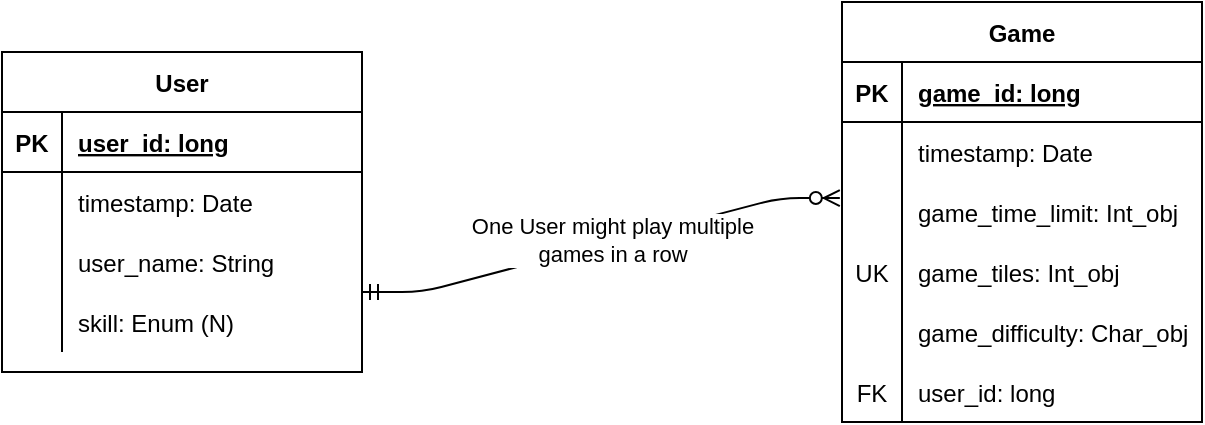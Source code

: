 <mxfile version="14.6.13" type="device"><diagram id="70VDa7oGke_MJfD-1_xo" name="Page-1"><mxGraphModel dx="868" dy="510" grid="1" gridSize="10" guides="1" tooltips="1" connect="1" arrows="1" fold="1" page="1" pageScale="1" pageWidth="850" pageHeight="1100" math="0" shadow="0"><root><mxCell id="0"/><mxCell id="1" parent="0"/><mxCell id="FwAvgV-Urs3Dg-ANaa96-1" value="User" style="shape=table;startSize=30;container=1;collapsible=1;childLayout=tableLayout;fixedRows=1;rowLines=0;fontStyle=1;align=center;resizeLast=1;" vertex="1" parent="1"><mxGeometry x="40" y="90" width="180" height="160" as="geometry"/></mxCell><mxCell id="FwAvgV-Urs3Dg-ANaa96-2" value="" style="shape=partialRectangle;collapsible=0;dropTarget=0;pointerEvents=0;fillColor=none;top=0;left=0;bottom=1;right=0;points=[[0,0.5],[1,0.5]];portConstraint=eastwest;" vertex="1" parent="FwAvgV-Urs3Dg-ANaa96-1"><mxGeometry y="30" width="180" height="30" as="geometry"/></mxCell><mxCell id="FwAvgV-Urs3Dg-ANaa96-3" value="PK" style="shape=partialRectangle;connectable=0;fillColor=none;top=0;left=0;bottom=0;right=0;fontStyle=1;overflow=hidden;" vertex="1" parent="FwAvgV-Urs3Dg-ANaa96-2"><mxGeometry width="30" height="30" as="geometry"/></mxCell><mxCell id="FwAvgV-Urs3Dg-ANaa96-4" value="user_id: long" style="shape=partialRectangle;connectable=0;fillColor=none;top=0;left=0;bottom=0;right=0;align=left;spacingLeft=6;fontStyle=5;overflow=hidden;" vertex="1" parent="FwAvgV-Urs3Dg-ANaa96-2"><mxGeometry x="30" width="150" height="30" as="geometry"/></mxCell><mxCell id="FwAvgV-Urs3Dg-ANaa96-5" value="" style="shape=partialRectangle;collapsible=0;dropTarget=0;pointerEvents=0;fillColor=none;top=0;left=0;bottom=0;right=0;points=[[0,0.5],[1,0.5]];portConstraint=eastwest;" vertex="1" parent="FwAvgV-Urs3Dg-ANaa96-1"><mxGeometry y="60" width="180" height="30" as="geometry"/></mxCell><mxCell id="FwAvgV-Urs3Dg-ANaa96-6" value="" style="shape=partialRectangle;connectable=0;fillColor=none;top=0;left=0;bottom=0;right=0;editable=1;overflow=hidden;" vertex="1" parent="FwAvgV-Urs3Dg-ANaa96-5"><mxGeometry width="30" height="30" as="geometry"/></mxCell><mxCell id="FwAvgV-Urs3Dg-ANaa96-7" value="timestamp: Date" style="shape=partialRectangle;connectable=0;fillColor=none;top=0;left=0;bottom=0;right=0;align=left;spacingLeft=6;overflow=hidden;" vertex="1" parent="FwAvgV-Urs3Dg-ANaa96-5"><mxGeometry x="30" width="150" height="30" as="geometry"/></mxCell><mxCell id="FwAvgV-Urs3Dg-ANaa96-8" value="" style="shape=partialRectangle;collapsible=0;dropTarget=0;pointerEvents=0;fillColor=none;top=0;left=0;bottom=0;right=0;points=[[0,0.5],[1,0.5]];portConstraint=eastwest;" vertex="1" parent="FwAvgV-Urs3Dg-ANaa96-1"><mxGeometry y="90" width="180" height="30" as="geometry"/></mxCell><mxCell id="FwAvgV-Urs3Dg-ANaa96-9" value="" style="shape=partialRectangle;connectable=0;fillColor=none;top=0;left=0;bottom=0;right=0;editable=1;overflow=hidden;" vertex="1" parent="FwAvgV-Urs3Dg-ANaa96-8"><mxGeometry width="30" height="30" as="geometry"/></mxCell><mxCell id="FwAvgV-Urs3Dg-ANaa96-10" value="user_name: String" style="shape=partialRectangle;connectable=0;fillColor=none;top=0;left=0;bottom=0;right=0;align=left;spacingLeft=6;overflow=hidden;" vertex="1" parent="FwAvgV-Urs3Dg-ANaa96-8"><mxGeometry x="30" width="150" height="30" as="geometry"/></mxCell><mxCell id="FwAvgV-Urs3Dg-ANaa96-11" value="" style="shape=partialRectangle;collapsible=0;dropTarget=0;pointerEvents=0;fillColor=none;top=0;left=0;bottom=0;right=0;points=[[0,0.5],[1,0.5]];portConstraint=eastwest;" vertex="1" parent="FwAvgV-Urs3Dg-ANaa96-1"><mxGeometry y="120" width="180" height="30" as="geometry"/></mxCell><mxCell id="FwAvgV-Urs3Dg-ANaa96-12" value="" style="shape=partialRectangle;connectable=0;fillColor=none;top=0;left=0;bottom=0;right=0;editable=1;overflow=hidden;" vertex="1" parent="FwAvgV-Urs3Dg-ANaa96-11"><mxGeometry width="30" height="30" as="geometry"/></mxCell><mxCell id="FwAvgV-Urs3Dg-ANaa96-13" value="skill: Enum (N)" style="shape=partialRectangle;connectable=0;fillColor=none;top=0;left=0;bottom=0;right=0;align=left;spacingLeft=6;overflow=hidden;" vertex="1" parent="FwAvgV-Urs3Dg-ANaa96-11"><mxGeometry x="30" width="150" height="30" as="geometry"/></mxCell><mxCell id="FwAvgV-Urs3Dg-ANaa96-14" value="Game" style="shape=table;startSize=30;container=1;collapsible=1;childLayout=tableLayout;fixedRows=1;rowLines=0;fontStyle=1;align=center;resizeLast=1;" vertex="1" parent="1"><mxGeometry x="460" y="65" width="180" height="210" as="geometry"/></mxCell><mxCell id="FwAvgV-Urs3Dg-ANaa96-15" value="" style="shape=partialRectangle;collapsible=0;dropTarget=0;pointerEvents=0;fillColor=none;top=0;left=0;bottom=1;right=0;points=[[0,0.5],[1,0.5]];portConstraint=eastwest;" vertex="1" parent="FwAvgV-Urs3Dg-ANaa96-14"><mxGeometry y="30" width="180" height="30" as="geometry"/></mxCell><mxCell id="FwAvgV-Urs3Dg-ANaa96-16" value="PK" style="shape=partialRectangle;connectable=0;fillColor=none;top=0;left=0;bottom=0;right=0;fontStyle=1;overflow=hidden;" vertex="1" parent="FwAvgV-Urs3Dg-ANaa96-15"><mxGeometry width="30" height="30" as="geometry"/></mxCell><mxCell id="FwAvgV-Urs3Dg-ANaa96-17" value="game_id: long" style="shape=partialRectangle;connectable=0;fillColor=none;top=0;left=0;bottom=0;right=0;align=left;spacingLeft=6;fontStyle=5;overflow=hidden;" vertex="1" parent="FwAvgV-Urs3Dg-ANaa96-15"><mxGeometry x="30" width="150" height="30" as="geometry"/></mxCell><mxCell id="FwAvgV-Urs3Dg-ANaa96-18" value="" style="shape=partialRectangle;collapsible=0;dropTarget=0;pointerEvents=0;fillColor=none;top=0;left=0;bottom=0;right=0;points=[[0,0.5],[1,0.5]];portConstraint=eastwest;" vertex="1" parent="FwAvgV-Urs3Dg-ANaa96-14"><mxGeometry y="60" width="180" height="30" as="geometry"/></mxCell><mxCell id="FwAvgV-Urs3Dg-ANaa96-19" value="" style="shape=partialRectangle;connectable=0;fillColor=none;top=0;left=0;bottom=0;right=0;editable=1;overflow=hidden;" vertex="1" parent="FwAvgV-Urs3Dg-ANaa96-18"><mxGeometry width="30" height="30" as="geometry"/></mxCell><mxCell id="FwAvgV-Urs3Dg-ANaa96-20" value="timestamp: Date" style="shape=partialRectangle;connectable=0;fillColor=none;top=0;left=0;bottom=0;right=0;align=left;spacingLeft=6;overflow=hidden;" vertex="1" parent="FwAvgV-Urs3Dg-ANaa96-18"><mxGeometry x="30" width="150" height="30" as="geometry"/></mxCell><mxCell id="FwAvgV-Urs3Dg-ANaa96-21" value="" style="shape=partialRectangle;collapsible=0;dropTarget=0;pointerEvents=0;fillColor=none;top=0;left=0;bottom=0;right=0;points=[[0,0.5],[1,0.5]];portConstraint=eastwest;" vertex="1" parent="FwAvgV-Urs3Dg-ANaa96-14"><mxGeometry y="90" width="180" height="30" as="geometry"/></mxCell><mxCell id="FwAvgV-Urs3Dg-ANaa96-22" value="" style="shape=partialRectangle;connectable=0;fillColor=none;top=0;left=0;bottom=0;right=0;editable=1;overflow=hidden;" vertex="1" parent="FwAvgV-Urs3Dg-ANaa96-21"><mxGeometry width="30" height="30" as="geometry"/></mxCell><mxCell id="FwAvgV-Urs3Dg-ANaa96-23" value="game_time_limit: Int_obj" style="shape=partialRectangle;connectable=0;fillColor=none;top=0;left=0;bottom=0;right=0;align=left;spacingLeft=6;overflow=hidden;" vertex="1" parent="FwAvgV-Urs3Dg-ANaa96-21"><mxGeometry x="30" width="150" height="30" as="geometry"/></mxCell><mxCell id="FwAvgV-Urs3Dg-ANaa96-24" value="" style="shape=partialRectangle;collapsible=0;dropTarget=0;pointerEvents=0;fillColor=none;top=0;left=0;bottom=0;right=0;points=[[0,0.5],[1,0.5]];portConstraint=eastwest;" vertex="1" parent="FwAvgV-Urs3Dg-ANaa96-14"><mxGeometry y="120" width="180" height="30" as="geometry"/></mxCell><mxCell id="FwAvgV-Urs3Dg-ANaa96-25" value="UK" style="shape=partialRectangle;connectable=0;fillColor=none;top=0;left=0;bottom=0;right=0;editable=1;overflow=hidden;" vertex="1" parent="FwAvgV-Urs3Dg-ANaa96-24"><mxGeometry width="30" height="30" as="geometry"/></mxCell><mxCell id="FwAvgV-Urs3Dg-ANaa96-26" value="game_tiles: Int_obj" style="shape=partialRectangle;connectable=0;fillColor=none;top=0;left=0;bottom=0;right=0;align=left;spacingLeft=6;overflow=hidden;" vertex="1" parent="FwAvgV-Urs3Dg-ANaa96-24"><mxGeometry x="30" width="150" height="30" as="geometry"/></mxCell><mxCell id="FwAvgV-Urs3Dg-ANaa96-27" value="" style="shape=partialRectangle;collapsible=0;dropTarget=0;pointerEvents=0;fillColor=none;top=0;left=0;bottom=0;right=0;points=[[0,0.5],[1,0.5]];portConstraint=eastwest;" vertex="1" parent="FwAvgV-Urs3Dg-ANaa96-14"><mxGeometry y="150" width="180" height="30" as="geometry"/></mxCell><mxCell id="FwAvgV-Urs3Dg-ANaa96-28" value="" style="shape=partialRectangle;connectable=0;fillColor=none;top=0;left=0;bottom=0;right=0;editable=1;overflow=hidden;" vertex="1" parent="FwAvgV-Urs3Dg-ANaa96-27"><mxGeometry width="30" height="30" as="geometry"/></mxCell><mxCell id="FwAvgV-Urs3Dg-ANaa96-29" value="game_difficulty: Char_obj" style="shape=partialRectangle;connectable=0;fillColor=none;top=0;left=0;bottom=0;right=0;align=left;spacingLeft=6;overflow=hidden;" vertex="1" parent="FwAvgV-Urs3Dg-ANaa96-27"><mxGeometry x="30" width="150" height="30" as="geometry"/></mxCell><mxCell id="FwAvgV-Urs3Dg-ANaa96-30" value="" style="shape=partialRectangle;collapsible=0;dropTarget=0;pointerEvents=0;fillColor=none;top=0;left=0;bottom=0;right=0;points=[[0,0.5],[1,0.5]];portConstraint=eastwest;" vertex="1" parent="FwAvgV-Urs3Dg-ANaa96-14"><mxGeometry y="180" width="180" height="30" as="geometry"/></mxCell><mxCell id="FwAvgV-Urs3Dg-ANaa96-31" value="FK" style="shape=partialRectangle;connectable=0;fillColor=none;top=0;left=0;bottom=0;right=0;editable=1;overflow=hidden;" vertex="1" parent="FwAvgV-Urs3Dg-ANaa96-30"><mxGeometry width="30" height="30" as="geometry"/></mxCell><mxCell id="FwAvgV-Urs3Dg-ANaa96-32" value="user_id: long" style="shape=partialRectangle;connectable=0;fillColor=none;top=0;left=0;bottom=0;right=0;align=left;spacingLeft=6;overflow=hidden;" vertex="1" parent="FwAvgV-Urs3Dg-ANaa96-30"><mxGeometry x="30" width="150" height="30" as="geometry"/></mxCell><mxCell id="FwAvgV-Urs3Dg-ANaa96-35" value="" style="edgeStyle=entityRelationEdgeStyle;fontSize=12;html=1;endArrow=ERzeroToMany;startArrow=ERmandOne;entryX=-0.006;entryY=0.267;entryDx=0;entryDy=0;entryPerimeter=0;" edge="1" parent="1" target="FwAvgV-Urs3Dg-ANaa96-21"><mxGeometry width="100" height="100" relative="1" as="geometry"><mxPoint x="220" y="210" as="sourcePoint"/><mxPoint x="320" y="110" as="targetPoint"/></mxGeometry></mxCell><mxCell id="FwAvgV-Urs3Dg-ANaa96-36" value="One User might play multiple&lt;br&gt;games in a row" style="edgeLabel;html=1;align=center;verticalAlign=middle;resizable=0;points=[];" vertex="1" connectable="0" parent="FwAvgV-Urs3Dg-ANaa96-35"><mxGeometry x="0.046" y="1" relative="1" as="geometry"><mxPoint as="offset"/></mxGeometry></mxCell></root></mxGraphModel></diagram></mxfile>
